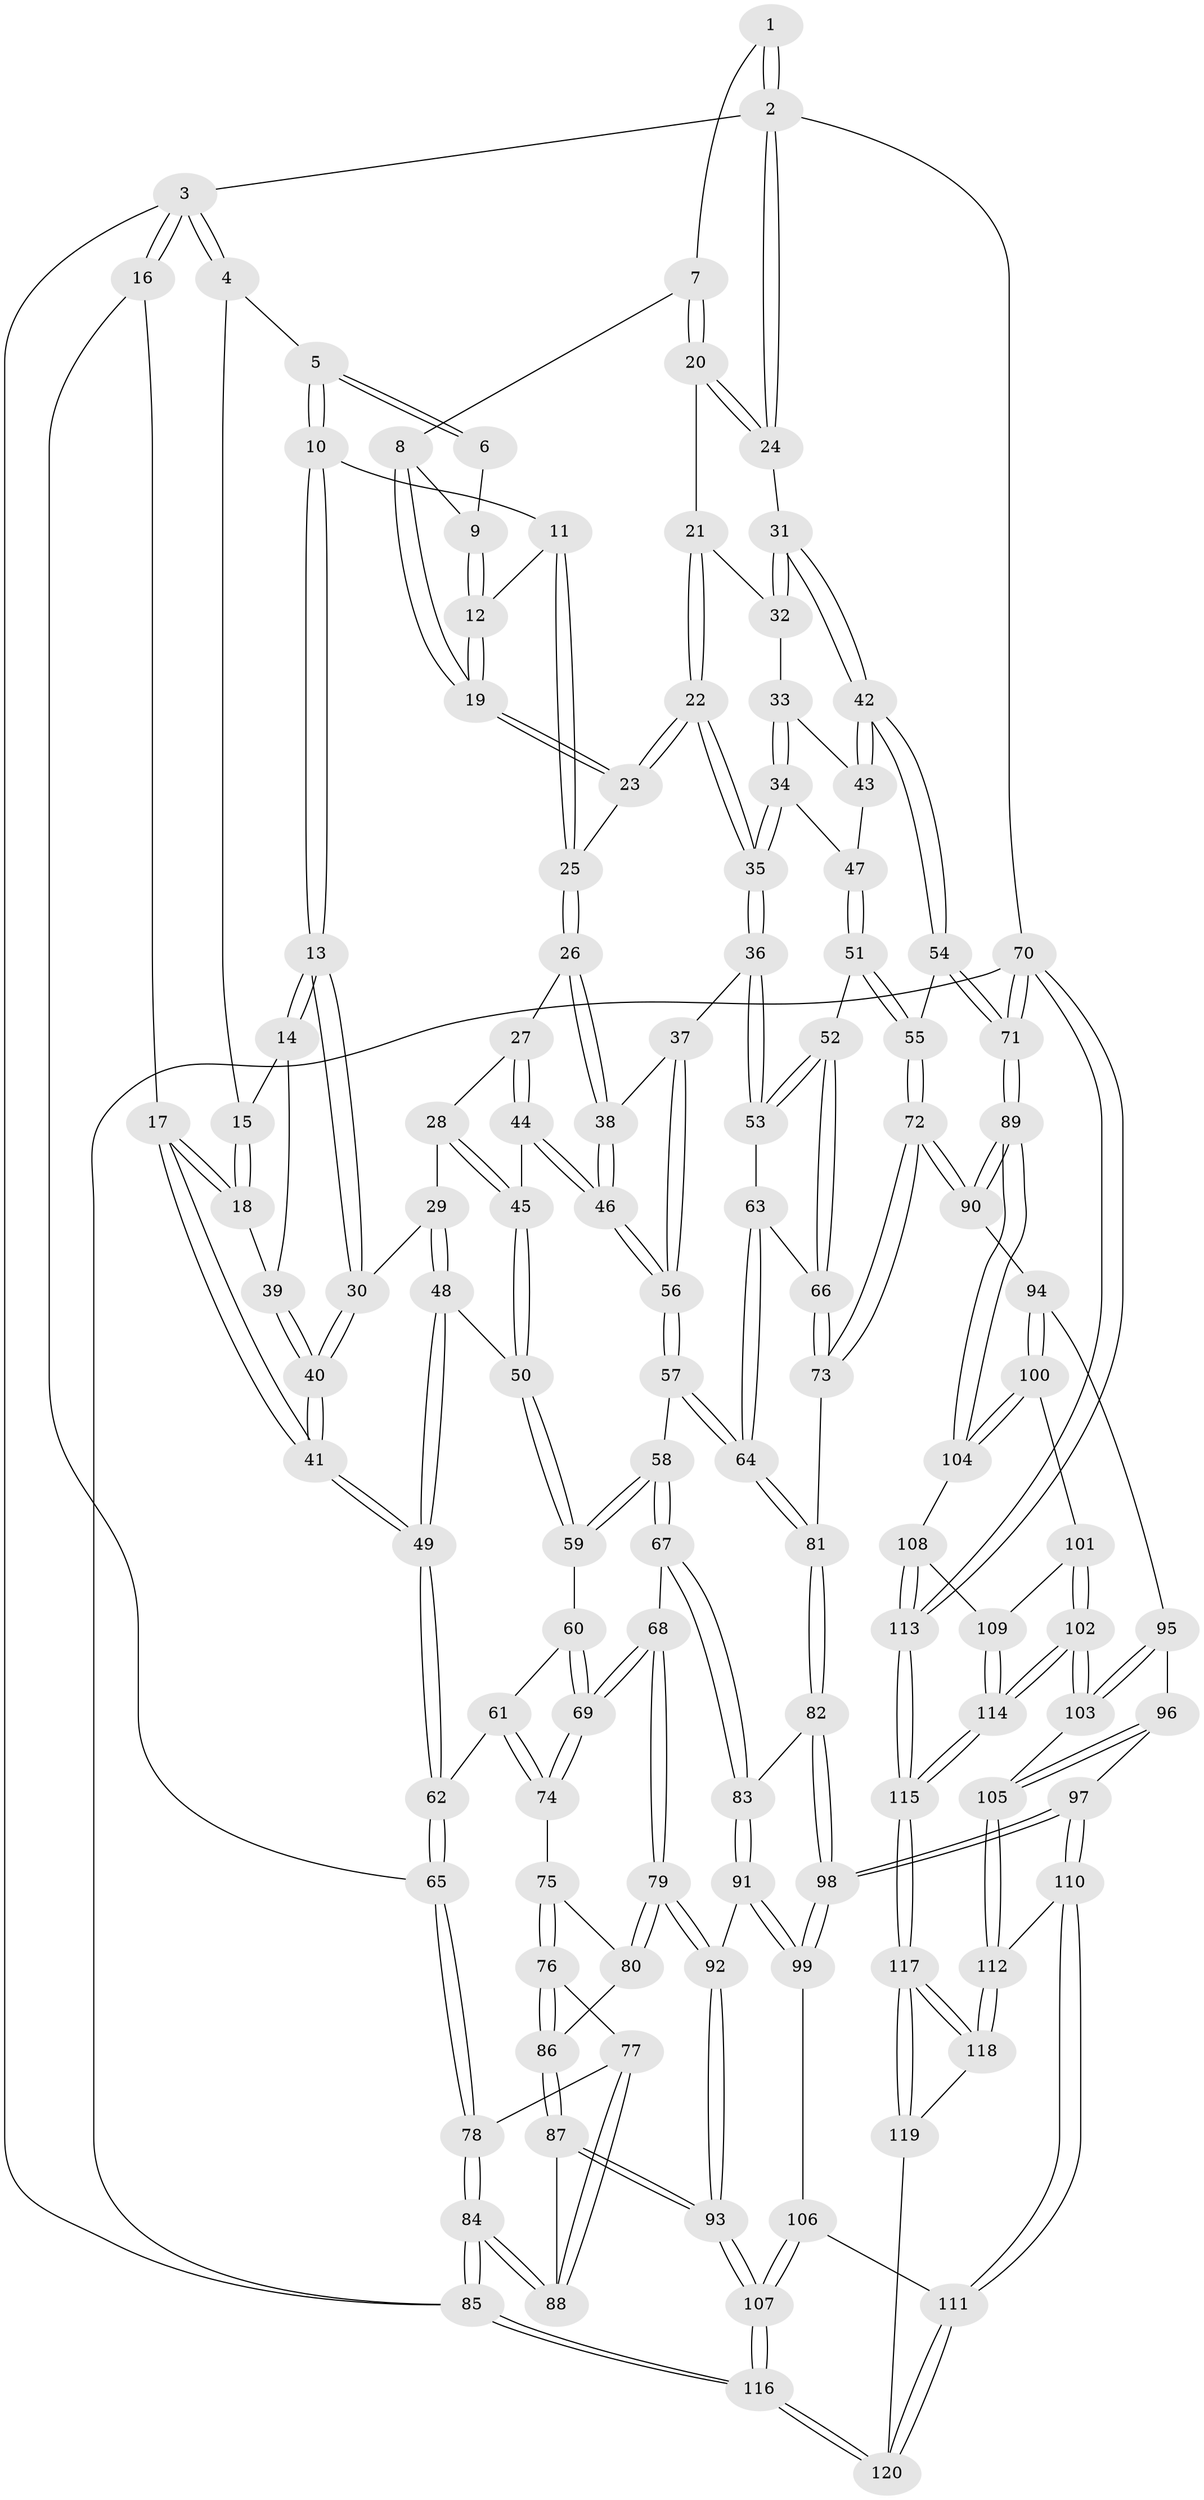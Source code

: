 // coarse degree distribution, {6: 0.25, 8: 0.03333333333333333, 7: 0.016666666666666666, 3: 0.1, 4: 0.4, 5: 0.18333333333333332, 2: 0.016666666666666666}
// Generated by graph-tools (version 1.1) at 2025/21/03/04/25 18:21:04]
// undirected, 120 vertices, 297 edges
graph export_dot {
graph [start="1"]
  node [color=gray90,style=filled];
  1 [pos="+0.825372235800428+0"];
  2 [pos="+1+0"];
  3 [pos="+0+0"];
  4 [pos="+0.28897774446470126+0"];
  5 [pos="+0.4743195045752432+0"];
  6 [pos="+0.8084570133144204+0"];
  7 [pos="+0.8534250554644306+0.06876733377926753"];
  8 [pos="+0.8121609585516858+0.0773800435553675"];
  9 [pos="+0.7430123644964381+0"];
  10 [pos="+0.5024553738511923+0.04981272395580961"];
  11 [pos="+0.5086449965030164+0.05513973642318676"];
  12 [pos="+0.6824066038144219+0.11020258183186357"];
  13 [pos="+0.3466995196879424+0.17681609306323984"];
  14 [pos="+0.3257256551393111+0.16926133581601083"];
  15 [pos="+0.24302301303193152+0"];
  16 [pos="+0+0.1096804140954577"];
  17 [pos="+0+0.14223926117747496"];
  18 [pos="+0.07339867120610388+0.14700968308488643"];
  19 [pos="+0.716276570887805+0.16030023167025242"];
  20 [pos="+0.9063621524939675+0.1194273610096008"];
  21 [pos="+0.8849522877465791+0.15950163494453648"];
  22 [pos="+0.7542151743029892+0.23585928250718668"];
  23 [pos="+0.7217374277568659+0.17701950490975207"];
  24 [pos="+1+0"];
  25 [pos="+0.5467256876842431+0.21974327458897142"];
  26 [pos="+0.5420528481847894+0.25937768716037385"];
  27 [pos="+0.4875027779521623+0.2676286760701848"];
  28 [pos="+0.4601612189076561+0.2672999606173633"];
  29 [pos="+0.3681741084207826+0.24701548343604096"];
  30 [pos="+0.3658079727244965+0.2407788646333644"];
  31 [pos="+1+0.240081729822114"];
  32 [pos="+0.9458372180966204+0.2332946986893989"];
  33 [pos="+0.9169587445217791+0.27436403968921647"];
  34 [pos="+0.8565826097118225+0.31021786893728376"];
  35 [pos="+0.7519865725397354+0.2912069994018615"];
  36 [pos="+0.7483771535334341+0.2967961631892796"];
  37 [pos="+0.7105147533980313+0.30731731934626566"];
  38 [pos="+0.5664449772021236+0.28834687046885144"];
  39 [pos="+0.17843826321278822+0.19710606015223284"];
  40 [pos="+0.19126868622722903+0.3147659949683242"];
  41 [pos="+0.1902195511672442+0.4061364346418842"];
  42 [pos="+1+0.29727972198792596"];
  43 [pos="+0.9789524852002282+0.3170863947167925"];
  44 [pos="+0.489531949302884+0.36669038198468823"];
  45 [pos="+0.472177496390592+0.3639033927577761"];
  46 [pos="+0.5312157382241273+0.3828414857810502"];
  47 [pos="+0.9087604172075834+0.35556272309371556"];
  48 [pos="+0.3650223955249751+0.26623812837338356"];
  49 [pos="+0.19384397317154584+0.4255653008685308"];
  50 [pos="+0.4008727166839638+0.37431842088098405"];
  51 [pos="+0.9518135265099567+0.4667785742384615"];
  52 [pos="+0.9050529627760702+0.4901857302695345"];
  53 [pos="+0.7592240803537751+0.3582595500612899"];
  54 [pos="+1+0.4548067465110723"];
  55 [pos="+1+0.46746750410387927"];
  56 [pos="+0.5613434960655731+0.47036751139276944"];
  57 [pos="+0.5546082225131548+0.5305160766928677"];
  58 [pos="+0.5020116825068648+0.5409501001979231"];
  59 [pos="+0.38187187426547176+0.44839276016122215"];
  60 [pos="+0.35980646728923094+0.4524564206791747"];
  61 [pos="+0.19074622635440075+0.45127249278590476"];
  62 [pos="+0.18969510824022776+0.4500943534859094"];
  63 [pos="+0.7323455196227403+0.4577451058946642"];
  64 [pos="+0.607045267352553+0.5608287240473077"];
  65 [pos="+0+0.4601849360520035"];
  66 [pos="+0.854426843896529+0.5595569256599507"];
  67 [pos="+0.4245317353750931+0.6303644015674097"];
  68 [pos="+0.35454779851257295+0.6399163944324063"];
  69 [pos="+0.3305368062084092+0.6143018450696189"];
  70 [pos="+1+1"];
  71 [pos="+1+0.7797599105791031"];
  72 [pos="+0.8808184874066214+0.6970698551734456"];
  73 [pos="+0.8361743124118288+0.6330774597542482"];
  74 [pos="+0.2049529885162329+0.5277928789600389"];
  75 [pos="+0.18826454006152044+0.5726799651904423"];
  76 [pos="+0.13222987421568436+0.6447670030614242"];
  77 [pos="+0.10642831568060537+0.6517750206845659"];
  78 [pos="+0+0.5654513482459557"];
  79 [pos="+0.30678359722423937+0.7069071450429998"];
  80 [pos="+0.2407047405672775+0.6719712748294409"];
  81 [pos="+0.6506596340080165+0.6254847854985133"];
  82 [pos="+0.625496607651828+0.7333844568046585"];
  83 [pos="+0.4383029847200096+0.6659557264598914"];
  84 [pos="+0+1"];
  85 [pos="+0+1"];
  86 [pos="+0.17538974052083967+0.7029686902325122"];
  87 [pos="+0.19624077159822603+0.8064996562720667"];
  88 [pos="+0.06258597179293174+0.8184967855771847"];
  89 [pos="+1+0.7682877683059427"];
  90 [pos="+0.8869652907969265+0.7079752311927447"];
  91 [pos="+0.4622973318698712+0.7836073231517204"];
  92 [pos="+0.2972009954103189+0.7589862224660049"];
  93 [pos="+0.24974355290793163+0.8265687906957147"];
  94 [pos="+0.8801770581113347+0.7190295999230546"];
  95 [pos="+0.8027688330108312+0.7616822085284096"];
  96 [pos="+0.7208821736793396+0.8005044570059783"];
  97 [pos="+0.6219335095406361+0.7703214396204144"];
  98 [pos="+0.6215768082143305+0.7697022124931666"];
  99 [pos="+0.46530521411212+0.7876139476750331"];
  100 [pos="+0.8765575219601468+0.7441693044216231"];
  101 [pos="+0.8648140159681217+0.8186779087521308"];
  102 [pos="+0.788286184152653+0.9111737387401279"];
  103 [pos="+0.7775096495969794+0.9050172636954193"];
  104 [pos="+0.9405702371806361+0.8710719242153948"];
  105 [pos="+0.7688936825444972+0.9006781369538152"];
  106 [pos="+0.4602454508479905+0.8048258634684878"];
  107 [pos="+0.30698613241122463+0.9680391925367584"];
  108 [pos="+0.9370521365339762+0.8728616777739057"];
  109 [pos="+0.9053586446392636+0.8805817647376775"];
  110 [pos="+0.6138999458773777+0.8705622191976767"];
  111 [pos="+0.5290134899929585+0.940191459126063"];
  112 [pos="+0.6671851120598128+0.9237182937710914"];
  113 [pos="+1+1"];
  114 [pos="+0.8789086656734548+1"];
  115 [pos="+0.9358242973367905+1"];
  116 [pos="+0.31713111535650707+1"];
  117 [pos="+0.8722264716851449+1"];
  118 [pos="+0.6670750608865811+0.9299387366157434"];
  119 [pos="+0.48202286533187694+1"];
  120 [pos="+0.40905149589248735+1"];
  1 -- 2;
  1 -- 2;
  1 -- 7;
  2 -- 3;
  2 -- 24;
  2 -- 24;
  2 -- 70;
  3 -- 4;
  3 -- 4;
  3 -- 16;
  3 -- 16;
  3 -- 85;
  4 -- 5;
  4 -- 15;
  5 -- 6;
  5 -- 6;
  5 -- 10;
  5 -- 10;
  6 -- 9;
  7 -- 8;
  7 -- 20;
  7 -- 20;
  8 -- 9;
  8 -- 19;
  8 -- 19;
  9 -- 12;
  9 -- 12;
  10 -- 11;
  10 -- 13;
  10 -- 13;
  11 -- 12;
  11 -- 25;
  11 -- 25;
  12 -- 19;
  12 -- 19;
  13 -- 14;
  13 -- 14;
  13 -- 30;
  13 -- 30;
  14 -- 15;
  14 -- 39;
  15 -- 18;
  15 -- 18;
  16 -- 17;
  16 -- 65;
  17 -- 18;
  17 -- 18;
  17 -- 41;
  17 -- 41;
  18 -- 39;
  19 -- 23;
  19 -- 23;
  20 -- 21;
  20 -- 24;
  20 -- 24;
  21 -- 22;
  21 -- 22;
  21 -- 32;
  22 -- 23;
  22 -- 23;
  22 -- 35;
  22 -- 35;
  23 -- 25;
  24 -- 31;
  25 -- 26;
  25 -- 26;
  26 -- 27;
  26 -- 38;
  26 -- 38;
  27 -- 28;
  27 -- 44;
  27 -- 44;
  28 -- 29;
  28 -- 45;
  28 -- 45;
  29 -- 30;
  29 -- 48;
  29 -- 48;
  30 -- 40;
  30 -- 40;
  31 -- 32;
  31 -- 32;
  31 -- 42;
  31 -- 42;
  32 -- 33;
  33 -- 34;
  33 -- 34;
  33 -- 43;
  34 -- 35;
  34 -- 35;
  34 -- 47;
  35 -- 36;
  35 -- 36;
  36 -- 37;
  36 -- 53;
  36 -- 53;
  37 -- 38;
  37 -- 56;
  37 -- 56;
  38 -- 46;
  38 -- 46;
  39 -- 40;
  39 -- 40;
  40 -- 41;
  40 -- 41;
  41 -- 49;
  41 -- 49;
  42 -- 43;
  42 -- 43;
  42 -- 54;
  42 -- 54;
  43 -- 47;
  44 -- 45;
  44 -- 46;
  44 -- 46;
  45 -- 50;
  45 -- 50;
  46 -- 56;
  46 -- 56;
  47 -- 51;
  47 -- 51;
  48 -- 49;
  48 -- 49;
  48 -- 50;
  49 -- 62;
  49 -- 62;
  50 -- 59;
  50 -- 59;
  51 -- 52;
  51 -- 55;
  51 -- 55;
  52 -- 53;
  52 -- 53;
  52 -- 66;
  52 -- 66;
  53 -- 63;
  54 -- 55;
  54 -- 71;
  54 -- 71;
  55 -- 72;
  55 -- 72;
  56 -- 57;
  56 -- 57;
  57 -- 58;
  57 -- 64;
  57 -- 64;
  58 -- 59;
  58 -- 59;
  58 -- 67;
  58 -- 67;
  59 -- 60;
  60 -- 61;
  60 -- 69;
  60 -- 69;
  61 -- 62;
  61 -- 74;
  61 -- 74;
  62 -- 65;
  62 -- 65;
  63 -- 64;
  63 -- 64;
  63 -- 66;
  64 -- 81;
  64 -- 81;
  65 -- 78;
  65 -- 78;
  66 -- 73;
  66 -- 73;
  67 -- 68;
  67 -- 83;
  67 -- 83;
  68 -- 69;
  68 -- 69;
  68 -- 79;
  68 -- 79;
  69 -- 74;
  69 -- 74;
  70 -- 71;
  70 -- 71;
  70 -- 113;
  70 -- 113;
  70 -- 85;
  71 -- 89;
  71 -- 89;
  72 -- 73;
  72 -- 73;
  72 -- 90;
  72 -- 90;
  73 -- 81;
  74 -- 75;
  75 -- 76;
  75 -- 76;
  75 -- 80;
  76 -- 77;
  76 -- 86;
  76 -- 86;
  77 -- 78;
  77 -- 88;
  77 -- 88;
  78 -- 84;
  78 -- 84;
  79 -- 80;
  79 -- 80;
  79 -- 92;
  79 -- 92;
  80 -- 86;
  81 -- 82;
  81 -- 82;
  82 -- 83;
  82 -- 98;
  82 -- 98;
  83 -- 91;
  83 -- 91;
  84 -- 85;
  84 -- 85;
  84 -- 88;
  84 -- 88;
  85 -- 116;
  85 -- 116;
  86 -- 87;
  86 -- 87;
  87 -- 88;
  87 -- 93;
  87 -- 93;
  89 -- 90;
  89 -- 90;
  89 -- 104;
  89 -- 104;
  90 -- 94;
  91 -- 92;
  91 -- 99;
  91 -- 99;
  92 -- 93;
  92 -- 93;
  93 -- 107;
  93 -- 107;
  94 -- 95;
  94 -- 100;
  94 -- 100;
  95 -- 96;
  95 -- 103;
  95 -- 103;
  96 -- 97;
  96 -- 105;
  96 -- 105;
  97 -- 98;
  97 -- 98;
  97 -- 110;
  97 -- 110;
  98 -- 99;
  98 -- 99;
  99 -- 106;
  100 -- 101;
  100 -- 104;
  100 -- 104;
  101 -- 102;
  101 -- 102;
  101 -- 109;
  102 -- 103;
  102 -- 103;
  102 -- 114;
  102 -- 114;
  103 -- 105;
  104 -- 108;
  105 -- 112;
  105 -- 112;
  106 -- 107;
  106 -- 107;
  106 -- 111;
  107 -- 116;
  107 -- 116;
  108 -- 109;
  108 -- 113;
  108 -- 113;
  109 -- 114;
  109 -- 114;
  110 -- 111;
  110 -- 111;
  110 -- 112;
  111 -- 120;
  111 -- 120;
  112 -- 118;
  112 -- 118;
  113 -- 115;
  113 -- 115;
  114 -- 115;
  114 -- 115;
  115 -- 117;
  115 -- 117;
  116 -- 120;
  116 -- 120;
  117 -- 118;
  117 -- 118;
  117 -- 119;
  117 -- 119;
  118 -- 119;
  119 -- 120;
}
